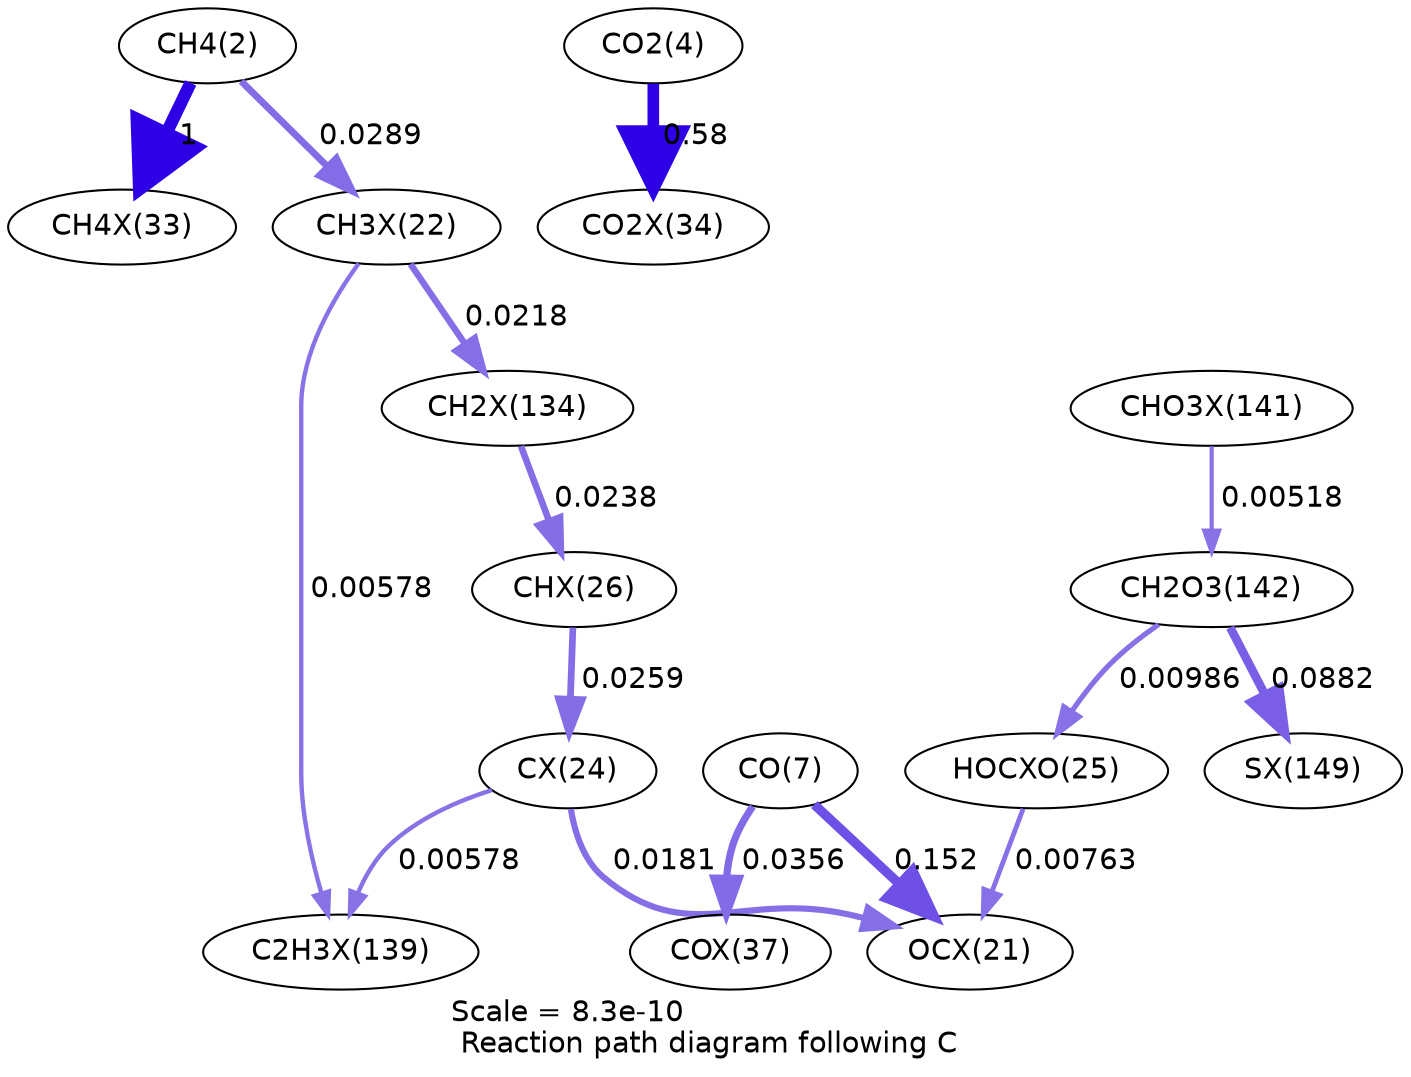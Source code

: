 digraph reaction_paths {
center=1;
s4 -> s33[fontname="Helvetica", penwidth=6, arrowsize=3, color="0.7, 1.5, 0.9"
, label=" 1"];
s4 -> s27[fontname="Helvetica", penwidth=3.32, arrowsize=1.66, color="0.7, 0.529, 0.9"
, label=" 0.0289"];
s27 -> s41[fontname="Helvetica", penwidth=3.11, arrowsize=1.56, color="0.7, 0.522, 0.9"
, label=" 0.0218"];
s27 -> s43[fontname="Helvetica", penwidth=2.11, arrowsize=1.05, color="0.7, 0.506, 0.9"
, label=" 0.00578"];
s41 -> s31[fontname="Helvetica", penwidth=3.18, arrowsize=1.59, color="0.7, 0.524, 0.9"
, label=" 0.0238"];
s31 -> s29[fontname="Helvetica", penwidth=3.24, arrowsize=1.62, color="0.7, 0.526, 0.9"
, label=" 0.0259"];
s29 -> s26[fontname="Helvetica", penwidth=2.97, arrowsize=1.49, color="0.7, 0.518, 0.9"
, label=" 0.0181"];
s29 -> s43[fontname="Helvetica", penwidth=2.11, arrowsize=1.05, color="0.7, 0.506, 0.9"
, label=" 0.00578"];
s9 -> s26[fontname="Helvetica", penwidth=4.58, arrowsize=2.29, color="0.7, 0.652, 0.9"
, label=" 0.152"];
s9 -> s37[fontname="Helvetica", penwidth=3.48, arrowsize=1.74, color="0.7, 0.536, 0.9"
, label=" 0.0356"];
s30 -> s26[fontname="Helvetica", penwidth=2.32, arrowsize=1.16, color="0.7, 0.508, 0.9"
, label=" 0.00763"];
s6 -> s34[fontname="Helvetica", penwidth=5.59, arrowsize=2.79, color="0.7, 1.08, 0.9"
, label=" 0.58"];
s21 -> s30[fontname="Helvetica", penwidth=2.51, arrowsize=1.26, color="0.7, 0.51, 0.9"
, label=" 0.00986"];
s21 -> s46[fontname="Helvetica", penwidth=4.17, arrowsize=2.08, color="0.7, 0.588, 0.9"
, label=" 0.0882"];
s45 -> s21[fontname="Helvetica", penwidth=2.03, arrowsize=1.01, color="0.7, 0.505, 0.9"
, label=" 0.00518"];
s4 [ fontname="Helvetica", label="CH4(2)"];
s6 [ fontname="Helvetica", label="CO2(4)"];
s9 [ fontname="Helvetica", label="CO(7)"];
s21 [ fontname="Helvetica", label="CH2O3(142)"];
s26 [ fontname="Helvetica", label="OCX(21)"];
s27 [ fontname="Helvetica", label="CH3X(22)"];
s29 [ fontname="Helvetica", label="CX(24)"];
s30 [ fontname="Helvetica", label="HOCXO(25)"];
s31 [ fontname="Helvetica", label="CHX(26)"];
s33 [ fontname="Helvetica", label="CH4X(33)"];
s34 [ fontname="Helvetica", label="CO2X(34)"];
s37 [ fontname="Helvetica", label="COX(37)"];
s41 [ fontname="Helvetica", label="CH2X(134)"];
s43 [ fontname="Helvetica", label="C2H3X(139)"];
s45 [ fontname="Helvetica", label="CHO3X(141)"];
s46 [ fontname="Helvetica", label="SX(149)"];
 label = "Scale = 8.3e-10\l Reaction path diagram following C";
 fontname = "Helvetica";
}
